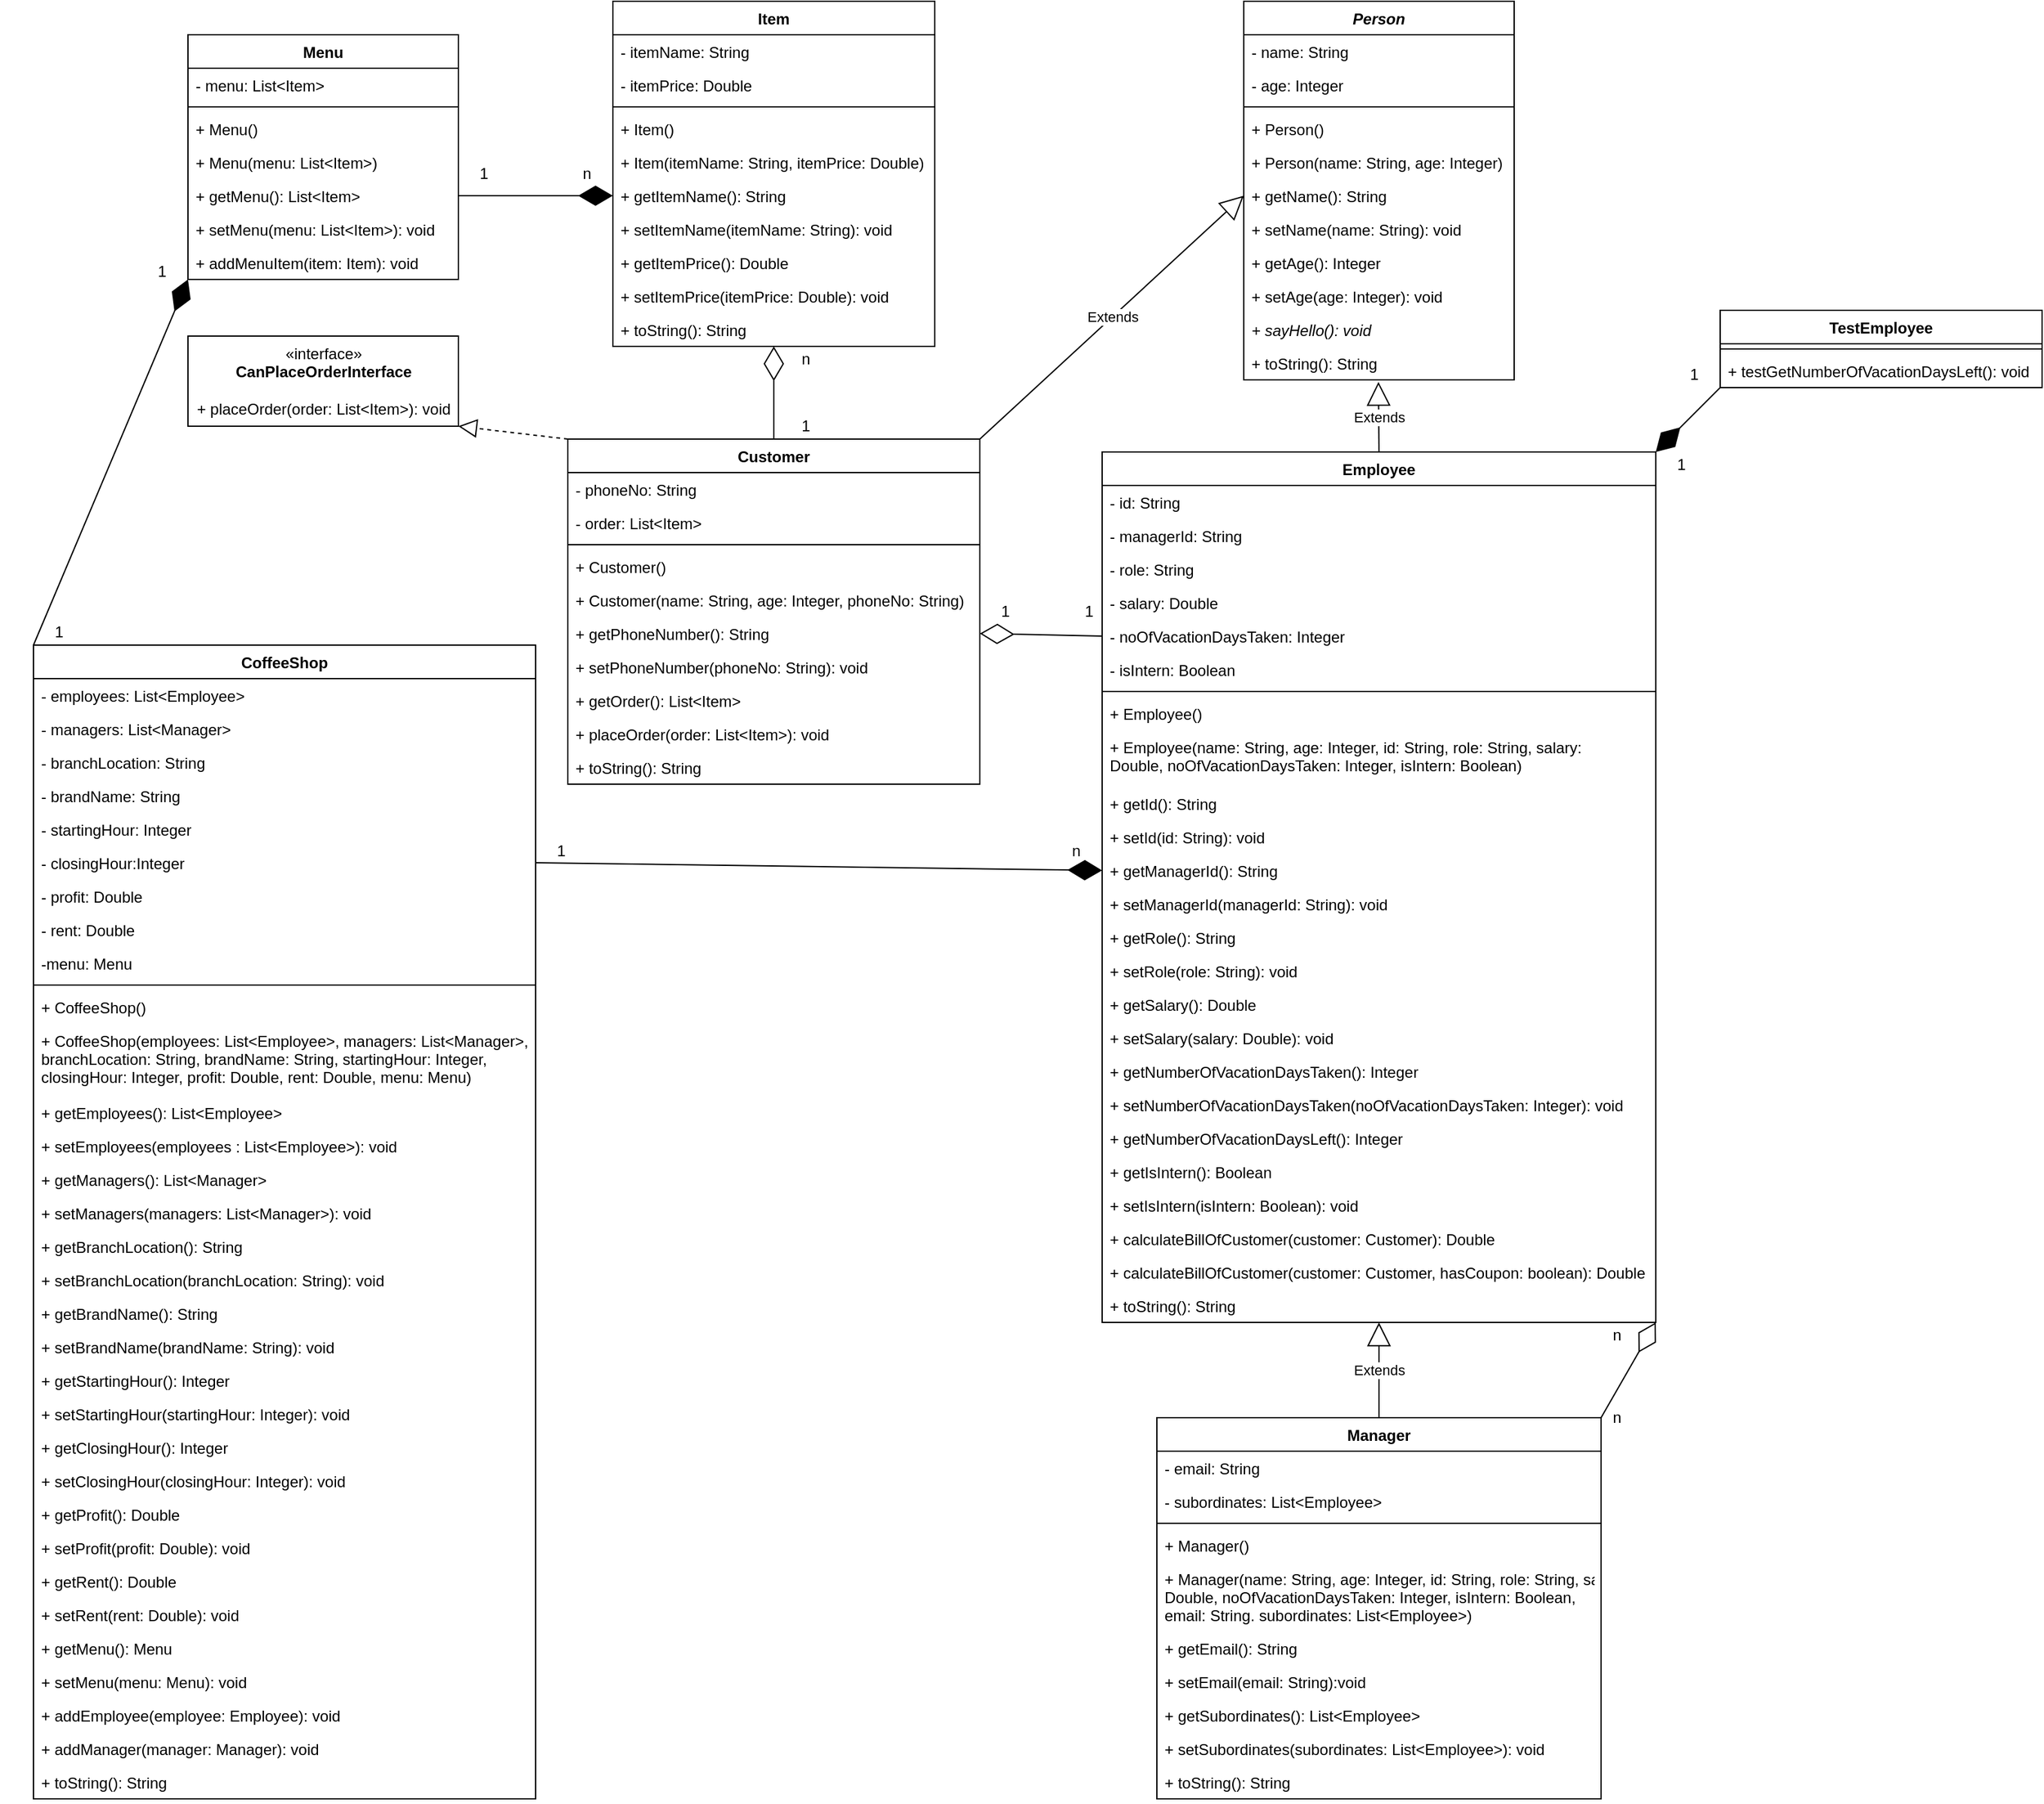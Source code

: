<mxfile version="14.5.10" type="device"><diagram id="UW_g1NIXpSmwAifks5tY" name="Page-1"><mxGraphModel dx="4656" dy="952" grid="1" gridSize="10" guides="1" tooltips="1" connect="1" arrows="1" fold="1" page="1" pageScale="1" pageWidth="3000" pageHeight="3000" math="0" shadow="0"><root><mxCell id="0"/><mxCell id="1" parent="0"/><mxCell id="CBeYr2120QaHNuHkA9LR-1" value="Employee" style="swimlane;fontStyle=1;align=center;verticalAlign=top;childLayout=stackLayout;horizontal=1;startSize=26;horizontalStack=0;resizeParent=1;resizeParentMax=0;resizeLast=0;collapsible=1;marginBottom=0;" parent="1" vertex="1"><mxGeometry x="800" y="430" width="430" height="676" as="geometry"/></mxCell><mxCell id="CBeYr2120QaHNuHkA9LR-2" value="- id: String" style="text;strokeColor=none;fillColor=none;align=left;verticalAlign=top;spacingLeft=4;spacingRight=4;overflow=hidden;rotatable=0;points=[[0,0.5],[1,0.5]];portConstraint=eastwest;" parent="CBeYr2120QaHNuHkA9LR-1" vertex="1"><mxGeometry y="26" width="430" height="26" as="geometry"/></mxCell><mxCell id="CBeYr2120QaHNuHkA9LR-8" value="- managerId: String" style="text;strokeColor=none;fillColor=none;align=left;verticalAlign=top;spacingLeft=4;spacingRight=4;overflow=hidden;rotatable=0;points=[[0,0.5],[1,0.5]];portConstraint=eastwest;" parent="CBeYr2120QaHNuHkA9LR-1" vertex="1"><mxGeometry y="52" width="430" height="26" as="geometry"/></mxCell><mxCell id="CBeYr2120QaHNuHkA9LR-12" value="- role: String" style="text;strokeColor=none;fillColor=none;align=left;verticalAlign=top;spacingLeft=4;spacingRight=4;overflow=hidden;rotatable=0;points=[[0,0.5],[1,0.5]];portConstraint=eastwest;" parent="CBeYr2120QaHNuHkA9LR-1" vertex="1"><mxGeometry y="78" width="430" height="26" as="geometry"/></mxCell><mxCell id="CBeYr2120QaHNuHkA9LR-13" value="- salary: Double" style="text;strokeColor=none;fillColor=none;align=left;verticalAlign=top;spacingLeft=4;spacingRight=4;overflow=hidden;rotatable=0;points=[[0,0.5],[1,0.5]];portConstraint=eastwest;" parent="CBeYr2120QaHNuHkA9LR-1" vertex="1"><mxGeometry y="104" width="430" height="26" as="geometry"/></mxCell><mxCell id="CBeYr2120QaHNuHkA9LR-15" value="- noOfVacationDaysTaken: Integer" style="text;strokeColor=none;fillColor=none;align=left;verticalAlign=top;spacingLeft=4;spacingRight=4;overflow=hidden;rotatable=0;points=[[0,0.5],[1,0.5]];portConstraint=eastwest;" parent="CBeYr2120QaHNuHkA9LR-1" vertex="1"><mxGeometry y="130" width="430" height="26" as="geometry"/></mxCell><mxCell id="CBeYr2120QaHNuHkA9LR-16" value="- isIntern: Boolean" style="text;strokeColor=none;fillColor=none;align=left;verticalAlign=top;spacingLeft=4;spacingRight=4;overflow=hidden;rotatable=0;points=[[0,0.5],[1,0.5]];portConstraint=eastwest;" parent="CBeYr2120QaHNuHkA9LR-1" vertex="1"><mxGeometry y="156" width="430" height="26" as="geometry"/></mxCell><mxCell id="CBeYr2120QaHNuHkA9LR-3" value="" style="line;strokeWidth=1;fillColor=none;align=left;verticalAlign=middle;spacingTop=-1;spacingLeft=3;spacingRight=3;rotatable=0;labelPosition=right;points=[];portConstraint=eastwest;" parent="CBeYr2120QaHNuHkA9LR-1" vertex="1"><mxGeometry y="182" width="430" height="8" as="geometry"/></mxCell><mxCell id="CBeYr2120QaHNuHkA9LR-42" value="+ Employee() " style="text;strokeColor=none;fillColor=none;align=left;verticalAlign=top;spacingLeft=4;spacingRight=4;overflow=hidden;rotatable=0;points=[[0,0.5],[1,0.5]];portConstraint=eastwest;" parent="CBeYr2120QaHNuHkA9LR-1" vertex="1"><mxGeometry y="190" width="430" height="26" as="geometry"/></mxCell><mxCell id="CBeYr2120QaHNuHkA9LR-43" value="+ Employee(name: String, age: Integer, id: String, role: String, salary: &#xA;Double, noOfVacationDaysTaken: Integer, isIntern: Boolean) " style="text;strokeColor=none;fillColor=none;align=left;verticalAlign=top;spacingLeft=4;spacingRight=4;overflow=hidden;rotatable=0;points=[[0,0.5],[1,0.5]];portConstraint=eastwest;" parent="CBeYr2120QaHNuHkA9LR-1" vertex="1"><mxGeometry y="216" width="430" height="44" as="geometry"/></mxCell><mxCell id="CBeYr2120QaHNuHkA9LR-17" value="+ getId(): String" style="text;strokeColor=none;fillColor=none;align=left;verticalAlign=top;spacingLeft=4;spacingRight=4;overflow=hidden;rotatable=0;points=[[0,0.5],[1,0.5]];portConstraint=eastwest;" parent="CBeYr2120QaHNuHkA9LR-1" vertex="1"><mxGeometry y="260" width="430" height="26" as="geometry"/></mxCell><mxCell id="CBeYr2120QaHNuHkA9LR-34" value="+ setId(id: String): void " style="text;strokeColor=none;fillColor=none;align=left;verticalAlign=top;spacingLeft=4;spacingRight=4;overflow=hidden;rotatable=0;points=[[0,0.5],[1,0.5]];portConstraint=eastwest;" parent="CBeYr2120QaHNuHkA9LR-1" vertex="1"><mxGeometry y="286" width="430" height="26" as="geometry"/></mxCell><mxCell id="CBeYr2120QaHNuHkA9LR-18" value="+ getManagerId(): String" style="text;strokeColor=none;fillColor=none;align=left;verticalAlign=top;spacingLeft=4;spacingRight=4;overflow=hidden;rotatable=0;points=[[0,0.5],[1,0.5]];portConstraint=eastwest;" parent="CBeYr2120QaHNuHkA9LR-1" vertex="1"><mxGeometry y="312" width="430" height="26" as="geometry"/></mxCell><mxCell id="CBeYr2120QaHNuHkA9LR-35" value="+ setManagerId(managerId: String): void" style="text;strokeColor=none;fillColor=none;align=left;verticalAlign=top;spacingLeft=4;spacingRight=4;overflow=hidden;rotatable=0;points=[[0,0.5],[1,0.5]];portConstraint=eastwest;" parent="CBeYr2120QaHNuHkA9LR-1" vertex="1"><mxGeometry y="338" width="430" height="26" as="geometry"/></mxCell><mxCell id="CBeYr2120QaHNuHkA9LR-20" value="+ getRole(): String" style="text;strokeColor=none;fillColor=none;align=left;verticalAlign=top;spacingLeft=4;spacingRight=4;overflow=hidden;rotatable=0;points=[[0,0.5],[1,0.5]];portConstraint=eastwest;" parent="CBeYr2120QaHNuHkA9LR-1" vertex="1"><mxGeometry y="364" width="430" height="26" as="geometry"/></mxCell><mxCell id="CBeYr2120QaHNuHkA9LR-37" value="+ setRole(role: String): void" style="text;strokeColor=none;fillColor=none;align=left;verticalAlign=top;spacingLeft=4;spacingRight=4;overflow=hidden;rotatable=0;points=[[0,0.5],[1,0.5]];portConstraint=eastwest;" parent="CBeYr2120QaHNuHkA9LR-1" vertex="1"><mxGeometry y="390" width="430" height="26" as="geometry"/></mxCell><mxCell id="CBeYr2120QaHNuHkA9LR-21" value="+ getSalary(): Double" style="text;strokeColor=none;fillColor=none;align=left;verticalAlign=top;spacingLeft=4;spacingRight=4;overflow=hidden;rotatable=0;points=[[0,0.5],[1,0.5]];portConstraint=eastwest;" parent="CBeYr2120QaHNuHkA9LR-1" vertex="1"><mxGeometry y="416" width="430" height="26" as="geometry"/></mxCell><mxCell id="CBeYr2120QaHNuHkA9LR-38" value="+ setSalary(salary: Double): void" style="text;strokeColor=none;fillColor=none;align=left;verticalAlign=top;spacingLeft=4;spacingRight=4;overflow=hidden;rotatable=0;points=[[0,0.5],[1,0.5]];portConstraint=eastwest;" parent="CBeYr2120QaHNuHkA9LR-1" vertex="1"><mxGeometry y="442" width="430" height="26" as="geometry"/></mxCell><mxCell id="CBeYr2120QaHNuHkA9LR-23" value="+ getNumberOfVacationDaysTaken(): Integer" style="text;strokeColor=none;fillColor=none;align=left;verticalAlign=top;spacingLeft=4;spacingRight=4;overflow=hidden;rotatable=0;points=[[0,0.5],[1,0.5]];portConstraint=eastwest;" parent="CBeYr2120QaHNuHkA9LR-1" vertex="1"><mxGeometry y="468" width="430" height="26" as="geometry"/></mxCell><mxCell id="CBeYr2120QaHNuHkA9LR-40" value="+ setNumberOfVacationDaysTaken(noOfVacationDaysTaken: Integer): void" style="text;strokeColor=none;fillColor=none;align=left;verticalAlign=top;spacingLeft=4;spacingRight=4;overflow=hidden;rotatable=0;points=[[0,0.5],[1,0.5]];portConstraint=eastwest;" parent="CBeYr2120QaHNuHkA9LR-1" vertex="1"><mxGeometry y="494" width="430" height="26" as="geometry"/></mxCell><mxCell id="CBeYr2120QaHNuHkA9LR-44" value="+ getNumberOfVacationDaysLeft(): Integer" style="text;strokeColor=none;fillColor=none;align=left;verticalAlign=top;spacingLeft=4;spacingRight=4;overflow=hidden;rotatable=0;points=[[0,0.5],[1,0.5]];portConstraint=eastwest;" parent="CBeYr2120QaHNuHkA9LR-1" vertex="1"><mxGeometry y="520" width="430" height="26" as="geometry"/></mxCell><mxCell id="CBeYr2120QaHNuHkA9LR-24" value="+ getIsIntern(): Boolean" style="text;strokeColor=none;fillColor=none;align=left;verticalAlign=top;spacingLeft=4;spacingRight=4;overflow=hidden;rotatable=0;points=[[0,0.5],[1,0.5]];portConstraint=eastwest;" parent="CBeYr2120QaHNuHkA9LR-1" vertex="1"><mxGeometry y="546" width="430" height="26" as="geometry"/></mxCell><mxCell id="CBeYr2120QaHNuHkA9LR-41" value="+ setIsIntern(isIntern: Boolean): void" style="text;strokeColor=none;fillColor=none;align=left;verticalAlign=top;spacingLeft=4;spacingRight=4;overflow=hidden;rotatable=0;points=[[0,0.5],[1,0.5]];portConstraint=eastwest;" parent="CBeYr2120QaHNuHkA9LR-1" vertex="1"><mxGeometry y="572" width="430" height="26" as="geometry"/></mxCell><mxCell id="hxJb5EuD5TT35Umy2x-0-92" value="+ calculateBillOfCustomer(customer: Customer): Double" style="text;strokeColor=none;fillColor=none;align=left;verticalAlign=top;spacingLeft=4;spacingRight=4;overflow=hidden;rotatable=0;points=[[0,0.5],[1,0.5]];portConstraint=eastwest;" vertex="1" parent="CBeYr2120QaHNuHkA9LR-1"><mxGeometry y="598" width="430" height="26" as="geometry"/></mxCell><mxCell id="hxJb5EuD5TT35Umy2x-0-102" value="+ calculateBillOfCustomer(customer: Customer, hasCoupon: boolean): Double" style="text;strokeColor=none;fillColor=none;align=left;verticalAlign=top;spacingLeft=4;spacingRight=4;overflow=hidden;rotatable=0;points=[[0,0.5],[1,0.5]];portConstraint=eastwest;" vertex="1" parent="CBeYr2120QaHNuHkA9LR-1"><mxGeometry y="624" width="430" height="26" as="geometry"/></mxCell><mxCell id="hxJb5EuD5TT35Umy2x-0-30" value="+ toString(): String" style="text;strokeColor=none;fillColor=none;align=left;verticalAlign=top;spacingLeft=4;spacingRight=4;overflow=hidden;rotatable=0;points=[[0,0.5],[1,0.5]];portConstraint=eastwest;" vertex="1" parent="CBeYr2120QaHNuHkA9LR-1"><mxGeometry y="650" width="430" height="26" as="geometry"/></mxCell><mxCell id="CBeYr2120QaHNuHkA9LR-45" value="Manager" style="swimlane;fontStyle=1;align=center;verticalAlign=top;childLayout=stackLayout;horizontal=1;startSize=26;horizontalStack=0;resizeParent=1;resizeParentMax=0;resizeLast=0;collapsible=1;marginBottom=0;" parent="1" vertex="1"><mxGeometry x="842.5" y="1180" width="345" height="296" as="geometry"/></mxCell><mxCell id="CBeYr2120QaHNuHkA9LR-46" value="- email: String" style="text;strokeColor=none;fillColor=none;align=left;verticalAlign=top;spacingLeft=4;spacingRight=4;overflow=hidden;rotatable=0;points=[[0,0.5],[1,0.5]];portConstraint=eastwest;" parent="CBeYr2120QaHNuHkA9LR-45" vertex="1"><mxGeometry y="26" width="345" height="26" as="geometry"/></mxCell><mxCell id="hxJb5EuD5TT35Umy2x-0-32" value="- subordinates: List&lt;Employee&gt;" style="text;strokeColor=none;fillColor=none;align=left;verticalAlign=top;spacingLeft=4;spacingRight=4;overflow=hidden;rotatable=0;points=[[0,0.5],[1,0.5]];portConstraint=eastwest;" vertex="1" parent="CBeYr2120QaHNuHkA9LR-45"><mxGeometry y="52" width="345" height="26" as="geometry"/></mxCell><mxCell id="CBeYr2120QaHNuHkA9LR-47" value="" style="line;strokeWidth=1;fillColor=none;align=left;verticalAlign=middle;spacingTop=-1;spacingLeft=3;spacingRight=3;rotatable=0;labelPosition=right;points=[];portConstraint=eastwest;" parent="CBeYr2120QaHNuHkA9LR-45" vertex="1"><mxGeometry y="78" width="345" height="8" as="geometry"/></mxCell><mxCell id="CBeYr2120QaHNuHkA9LR-48" value="+ Manager()" style="text;strokeColor=none;fillColor=none;align=left;verticalAlign=top;spacingLeft=4;spacingRight=4;overflow=hidden;rotatable=0;points=[[0,0.5],[1,0.5]];portConstraint=eastwest;" parent="CBeYr2120QaHNuHkA9LR-45" vertex="1"><mxGeometry y="86" width="345" height="26" as="geometry"/></mxCell><mxCell id="CBeYr2120QaHNuHkA9LR-49" value="+ Manager(name: String, age: Integer, id: String, role: String, salary: &#xA;Double, noOfVacationDaysTaken: Integer, isIntern: Boolean, &#xA;email: String. subordinates: List&lt;Employee&gt;) " style="text;strokeColor=none;fillColor=none;align=left;verticalAlign=top;spacingLeft=4;spacingRight=4;overflow=hidden;rotatable=0;points=[[0,0.5],[1,0.5]];portConstraint=eastwest;" parent="CBeYr2120QaHNuHkA9LR-45" vertex="1"><mxGeometry y="112" width="345" height="54" as="geometry"/></mxCell><mxCell id="hxJb5EuD5TT35Umy2x-0-33" value="+ getEmail(): String" style="text;strokeColor=none;fillColor=none;align=left;verticalAlign=top;spacingLeft=4;spacingRight=4;overflow=hidden;rotatable=0;points=[[0,0.5],[1,0.5]];portConstraint=eastwest;" vertex="1" parent="CBeYr2120QaHNuHkA9LR-45"><mxGeometry y="166" width="345" height="26" as="geometry"/></mxCell><mxCell id="hxJb5EuD5TT35Umy2x-0-34" value="+ setEmail(email: String):void" style="text;strokeColor=none;fillColor=none;align=left;verticalAlign=top;spacingLeft=4;spacingRight=4;overflow=hidden;rotatable=0;points=[[0,0.5],[1,0.5]];portConstraint=eastwest;" vertex="1" parent="CBeYr2120QaHNuHkA9LR-45"><mxGeometry y="192" width="345" height="26" as="geometry"/></mxCell><mxCell id="CBeYr2120QaHNuHkA9LR-50" value="+ getSubordinates(): List&lt;Employee&gt;" style="text;strokeColor=none;fillColor=none;align=left;verticalAlign=top;spacingLeft=4;spacingRight=4;overflow=hidden;rotatable=0;points=[[0,0.5],[1,0.5]];portConstraint=eastwest;" parent="CBeYr2120QaHNuHkA9LR-45" vertex="1"><mxGeometry y="218" width="345" height="26" as="geometry"/></mxCell><mxCell id="CBeYr2120QaHNuHkA9LR-51" value="+ setSubordinates(subordinates: List&lt;Employee&gt;): void " style="text;strokeColor=none;fillColor=none;align=left;verticalAlign=top;spacingLeft=4;spacingRight=4;overflow=hidden;rotatable=0;points=[[0,0.5],[1,0.5]];portConstraint=eastwest;" parent="CBeYr2120QaHNuHkA9LR-45" vertex="1"><mxGeometry y="244" width="345" height="26" as="geometry"/></mxCell><mxCell id="hxJb5EuD5TT35Umy2x-0-31" value="+ toString(): String" style="text;strokeColor=none;fillColor=none;align=left;verticalAlign=top;spacingLeft=4;spacingRight=4;overflow=hidden;rotatable=0;points=[[0,0.5],[1,0.5]];portConstraint=eastwest;" vertex="1" parent="CBeYr2120QaHNuHkA9LR-45"><mxGeometry y="270" width="345" height="26" as="geometry"/></mxCell><mxCell id="r6afuLu468ZlYvKB-bOo-1" value="Extends" style="endArrow=block;endSize=16;endFill=0;html=1;exitX=0.5;exitY=0;exitDx=0;exitDy=0;entryX=0.5;entryY=1;entryDx=0;entryDy=0;" parent="1" source="CBeYr2120QaHNuHkA9LR-45" target="CBeYr2120QaHNuHkA9LR-1" edge="1"><mxGeometry width="160" relative="1" as="geometry"><mxPoint x="1370" y="537" as="sourcePoint"/><mxPoint x="1050" y="1240" as="targetPoint"/></mxGeometry></mxCell><mxCell id="r6afuLu468ZlYvKB-bOo-2" value="Menu" style="swimlane;fontStyle=1;align=center;verticalAlign=top;childLayout=stackLayout;horizontal=1;startSize=26;horizontalStack=0;resizeParent=1;resizeParentMax=0;resizeLast=0;collapsible=1;marginBottom=0;" parent="1" vertex="1"><mxGeometry x="90" y="106" width="210" height="190" as="geometry"/></mxCell><mxCell id="r6afuLu468ZlYvKB-bOo-3" value="- menu: List&lt;Item&gt;" style="text;strokeColor=none;fillColor=none;align=left;verticalAlign=top;spacingLeft=4;spacingRight=4;overflow=hidden;rotatable=0;points=[[0,0.5],[1,0.5]];portConstraint=eastwest;" parent="r6afuLu468ZlYvKB-bOo-2" vertex="1"><mxGeometry y="26" width="210" height="26" as="geometry"/></mxCell><mxCell id="r6afuLu468ZlYvKB-bOo-4" value="" style="line;strokeWidth=1;fillColor=none;align=left;verticalAlign=middle;spacingTop=-1;spacingLeft=3;spacingRight=3;rotatable=0;labelPosition=right;points=[];portConstraint=eastwest;" parent="r6afuLu468ZlYvKB-bOo-2" vertex="1"><mxGeometry y="52" width="210" height="8" as="geometry"/></mxCell><mxCell id="r6afuLu468ZlYvKB-bOo-5" value="+ Menu()" style="text;strokeColor=none;fillColor=none;align=left;verticalAlign=top;spacingLeft=4;spacingRight=4;overflow=hidden;rotatable=0;points=[[0,0.5],[1,0.5]];portConstraint=eastwest;" parent="r6afuLu468ZlYvKB-bOo-2" vertex="1"><mxGeometry y="60" width="210" height="26" as="geometry"/></mxCell><mxCell id="r6afuLu468ZlYvKB-bOo-6" value="+ Menu(menu: List&lt;Item&gt;)" style="text;strokeColor=none;fillColor=none;align=left;verticalAlign=top;spacingLeft=4;spacingRight=4;overflow=hidden;rotatable=0;points=[[0,0.5],[1,0.5]];portConstraint=eastwest;" parent="r6afuLu468ZlYvKB-bOo-2" vertex="1"><mxGeometry y="86" width="210" height="26" as="geometry"/></mxCell><mxCell id="r6afuLu468ZlYvKB-bOo-7" value="+ getMenu(): List&lt;Item&gt;" style="text;strokeColor=none;fillColor=none;align=left;verticalAlign=top;spacingLeft=4;spacingRight=4;overflow=hidden;rotatable=0;points=[[0,0.5],[1,0.5]];portConstraint=eastwest;" parent="r6afuLu468ZlYvKB-bOo-2" vertex="1"><mxGeometry y="112" width="210" height="26" as="geometry"/></mxCell><mxCell id="r6afuLu468ZlYvKB-bOo-8" value="+ setMenu(menu: List&lt;Item&gt;): void" style="text;strokeColor=none;fillColor=none;align=left;verticalAlign=top;spacingLeft=4;spacingRight=4;overflow=hidden;rotatable=0;points=[[0,0.5],[1,0.5]];portConstraint=eastwest;" parent="r6afuLu468ZlYvKB-bOo-2" vertex="1"><mxGeometry y="138" width="210" height="26" as="geometry"/></mxCell><mxCell id="r6afuLu468ZlYvKB-bOo-9" value="+ addMenuItem(item: Item): void" style="text;strokeColor=none;fillColor=none;align=left;verticalAlign=top;spacingLeft=4;spacingRight=4;overflow=hidden;rotatable=0;points=[[0,0.5],[1,0.5]];portConstraint=eastwest;" parent="r6afuLu468ZlYvKB-bOo-2" vertex="1"><mxGeometry y="164" width="210" height="26" as="geometry"/></mxCell><mxCell id="r6afuLu468ZlYvKB-bOo-11" value="Person" style="swimlane;fontStyle=3;align=center;verticalAlign=top;childLayout=stackLayout;horizontal=1;startSize=26;horizontalStack=0;resizeParent=1;resizeParentMax=0;resizeLast=0;collapsible=1;marginBottom=0;" parent="1" vertex="1"><mxGeometry x="910" y="80" width="210" height="294" as="geometry"/></mxCell><mxCell id="r6afuLu468ZlYvKB-bOo-12" value="- name: String" style="text;strokeColor=none;fillColor=none;align=left;verticalAlign=top;spacingLeft=4;spacingRight=4;overflow=hidden;rotatable=0;points=[[0,0.5],[1,0.5]];portConstraint=eastwest;" parent="r6afuLu468ZlYvKB-bOo-11" vertex="1"><mxGeometry y="26" width="210" height="26" as="geometry"/></mxCell><mxCell id="hxJb5EuD5TT35Umy2x-0-11" value="- age: Integer" style="text;strokeColor=none;fillColor=none;align=left;verticalAlign=top;spacingLeft=4;spacingRight=4;overflow=hidden;rotatable=0;points=[[0,0.5],[1,0.5]];portConstraint=eastwest;" vertex="1" parent="r6afuLu468ZlYvKB-bOo-11"><mxGeometry y="52" width="210" height="26" as="geometry"/></mxCell><mxCell id="r6afuLu468ZlYvKB-bOo-13" value="" style="line;strokeWidth=1;fillColor=none;align=left;verticalAlign=middle;spacingTop=-1;spacingLeft=3;spacingRight=3;rotatable=0;labelPosition=right;points=[];portConstraint=eastwest;" parent="r6afuLu468ZlYvKB-bOo-11" vertex="1"><mxGeometry y="78" width="210" height="8" as="geometry"/></mxCell><mxCell id="r6afuLu468ZlYvKB-bOo-14" value="+ Person()" style="text;strokeColor=none;fillColor=none;align=left;verticalAlign=top;spacingLeft=4;spacingRight=4;overflow=hidden;rotatable=0;points=[[0,0.5],[1,0.5]];portConstraint=eastwest;" parent="r6afuLu468ZlYvKB-bOo-11" vertex="1"><mxGeometry y="86" width="210" height="26" as="geometry"/></mxCell><mxCell id="hxJb5EuD5TT35Umy2x-0-12" value="+ Person(name: String, age: Integer)" style="text;strokeColor=none;fillColor=none;align=left;verticalAlign=top;spacingLeft=4;spacingRight=4;overflow=hidden;rotatable=0;points=[[0,0.5],[1,0.5]];portConstraint=eastwest;" vertex="1" parent="r6afuLu468ZlYvKB-bOo-11"><mxGeometry y="112" width="210" height="26" as="geometry"/></mxCell><mxCell id="hxJb5EuD5TT35Umy2x-0-13" value="+ getName(): String" style="text;strokeColor=none;fillColor=none;align=left;verticalAlign=top;spacingLeft=4;spacingRight=4;overflow=hidden;rotatable=0;points=[[0,0.5],[1,0.5]];portConstraint=eastwest;" vertex="1" parent="r6afuLu468ZlYvKB-bOo-11"><mxGeometry y="138" width="210" height="26" as="geometry"/></mxCell><mxCell id="hxJb5EuD5TT35Umy2x-0-14" value="+ setName(name: String): void" style="text;strokeColor=none;fillColor=none;align=left;verticalAlign=top;spacingLeft=4;spacingRight=4;overflow=hidden;rotatable=0;points=[[0,0.5],[1,0.5]];portConstraint=eastwest;" vertex="1" parent="r6afuLu468ZlYvKB-bOo-11"><mxGeometry y="164" width="210" height="26" as="geometry"/></mxCell><mxCell id="hxJb5EuD5TT35Umy2x-0-15" value="+ getAge(): Integer" style="text;strokeColor=none;fillColor=none;align=left;verticalAlign=top;spacingLeft=4;spacingRight=4;overflow=hidden;rotatable=0;points=[[0,0.5],[1,0.5]];portConstraint=eastwest;" vertex="1" parent="r6afuLu468ZlYvKB-bOo-11"><mxGeometry y="190" width="210" height="26" as="geometry"/></mxCell><mxCell id="hxJb5EuD5TT35Umy2x-0-16" value="+ setAge(age: Integer): void" style="text;strokeColor=none;fillColor=none;align=left;verticalAlign=top;spacingLeft=4;spacingRight=4;overflow=hidden;rotatable=0;points=[[0,0.5],[1,0.5]];portConstraint=eastwest;" vertex="1" parent="r6afuLu468ZlYvKB-bOo-11"><mxGeometry y="216" width="210" height="26" as="geometry"/></mxCell><mxCell id="hxJb5EuD5TT35Umy2x-0-132" value="+ sayHello(): void" style="text;strokeColor=none;fillColor=none;align=left;verticalAlign=top;spacingLeft=4;spacingRight=4;overflow=hidden;rotatable=0;points=[[0,0.5],[1,0.5]];portConstraint=eastwest;fontStyle=2" vertex="1" parent="r6afuLu468ZlYvKB-bOo-11"><mxGeometry y="242" width="210" height="26" as="geometry"/></mxCell><mxCell id="hxJb5EuD5TT35Umy2x-0-27" value="+ toString(): String" style="text;strokeColor=none;fillColor=none;align=left;verticalAlign=top;spacingLeft=4;spacingRight=4;overflow=hidden;rotatable=0;points=[[0,0.5],[1,0.5]];portConstraint=eastwest;" vertex="1" parent="r6afuLu468ZlYvKB-bOo-11"><mxGeometry y="268" width="210" height="26" as="geometry"/></mxCell><mxCell id="hxJb5EuD5TT35Umy2x-0-1" value="Item" style="swimlane;fontStyle=1;align=center;verticalAlign=top;childLayout=stackLayout;horizontal=1;startSize=26;horizontalStack=0;resizeParent=1;resizeParentMax=0;resizeLast=0;collapsible=1;marginBottom=0;" vertex="1" parent="1"><mxGeometry x="420" y="80" width="250" height="268" as="geometry"/></mxCell><mxCell id="hxJb5EuD5TT35Umy2x-0-2" value="- itemName: String" style="text;strokeColor=none;fillColor=none;align=left;verticalAlign=top;spacingLeft=4;spacingRight=4;overflow=hidden;rotatable=0;points=[[0,0.5],[1,0.5]];portConstraint=eastwest;" vertex="1" parent="hxJb5EuD5TT35Umy2x-0-1"><mxGeometry y="26" width="250" height="26" as="geometry"/></mxCell><mxCell id="hxJb5EuD5TT35Umy2x-0-10" value="- itemPrice: Double" style="text;strokeColor=none;fillColor=none;align=left;verticalAlign=top;spacingLeft=4;spacingRight=4;overflow=hidden;rotatable=0;points=[[0,0.5],[1,0.5]];portConstraint=eastwest;" vertex="1" parent="hxJb5EuD5TT35Umy2x-0-1"><mxGeometry y="52" width="250" height="26" as="geometry"/></mxCell><mxCell id="hxJb5EuD5TT35Umy2x-0-3" value="" style="line;strokeWidth=1;fillColor=none;align=left;verticalAlign=middle;spacingTop=-1;spacingLeft=3;spacingRight=3;rotatable=0;labelPosition=right;points=[];portConstraint=eastwest;" vertex="1" parent="hxJb5EuD5TT35Umy2x-0-1"><mxGeometry y="78" width="250" height="8" as="geometry"/></mxCell><mxCell id="hxJb5EuD5TT35Umy2x-0-4" value="+ Item()" style="text;strokeColor=none;fillColor=none;align=left;verticalAlign=top;spacingLeft=4;spacingRight=4;overflow=hidden;rotatable=0;points=[[0,0.5],[1,0.5]];portConstraint=eastwest;" vertex="1" parent="hxJb5EuD5TT35Umy2x-0-1"><mxGeometry y="86" width="250" height="26" as="geometry"/></mxCell><mxCell id="hxJb5EuD5TT35Umy2x-0-5" value="+ Item(itemName: String, itemPrice: Double)" style="text;strokeColor=none;fillColor=none;align=left;verticalAlign=top;spacingLeft=4;spacingRight=4;overflow=hidden;rotatable=0;points=[[0,0.5],[1,0.5]];portConstraint=eastwest;" vertex="1" parent="hxJb5EuD5TT35Umy2x-0-1"><mxGeometry y="112" width="250" height="26" as="geometry"/></mxCell><mxCell id="hxJb5EuD5TT35Umy2x-0-6" value="+ getItemName(): String" style="text;strokeColor=none;fillColor=none;align=left;verticalAlign=top;spacingLeft=4;spacingRight=4;overflow=hidden;rotatable=0;points=[[0,0.5],[1,0.5]];portConstraint=eastwest;" vertex="1" parent="hxJb5EuD5TT35Umy2x-0-1"><mxGeometry y="138" width="250" height="26" as="geometry"/></mxCell><mxCell id="hxJb5EuD5TT35Umy2x-0-7" value="+ setItemName(itemName: String): void" style="text;strokeColor=none;fillColor=none;align=left;verticalAlign=top;spacingLeft=4;spacingRight=4;overflow=hidden;rotatable=0;points=[[0,0.5],[1,0.5]];portConstraint=eastwest;" vertex="1" parent="hxJb5EuD5TT35Umy2x-0-1"><mxGeometry y="164" width="250" height="26" as="geometry"/></mxCell><mxCell id="hxJb5EuD5TT35Umy2x-0-8" value="+ getItemPrice(): Double" style="text;strokeColor=none;fillColor=none;align=left;verticalAlign=top;spacingLeft=4;spacingRight=4;overflow=hidden;rotatable=0;points=[[0,0.5],[1,0.5]];portConstraint=eastwest;" vertex="1" parent="hxJb5EuD5TT35Umy2x-0-1"><mxGeometry y="190" width="250" height="26" as="geometry"/></mxCell><mxCell id="hxJb5EuD5TT35Umy2x-0-9" value="+ setItemPrice(itemPrice: Double): void" style="text;strokeColor=none;fillColor=none;align=left;verticalAlign=top;spacingLeft=4;spacingRight=4;overflow=hidden;rotatable=0;points=[[0,0.5],[1,0.5]];portConstraint=eastwest;" vertex="1" parent="hxJb5EuD5TT35Umy2x-0-1"><mxGeometry y="216" width="250" height="26" as="geometry"/></mxCell><mxCell id="hxJb5EuD5TT35Umy2x-0-29" value="+ toString(): String" style="text;strokeColor=none;fillColor=none;align=left;verticalAlign=top;spacingLeft=4;spacingRight=4;overflow=hidden;rotatable=0;points=[[0,0.5],[1,0.5]];portConstraint=eastwest;" vertex="1" parent="hxJb5EuD5TT35Umy2x-0-1"><mxGeometry y="242" width="250" height="26" as="geometry"/></mxCell><mxCell id="hxJb5EuD5TT35Umy2x-0-17" value="Customer" style="swimlane;fontStyle=1;align=center;verticalAlign=top;childLayout=stackLayout;horizontal=1;startSize=26;horizontalStack=0;resizeParent=1;resizeParentMax=0;resizeLast=0;collapsible=1;marginBottom=0;" vertex="1" parent="1"><mxGeometry x="385" y="420" width="320" height="268" as="geometry"/></mxCell><mxCell id="hxJb5EuD5TT35Umy2x-0-18" value="- phoneNo: String" style="text;strokeColor=none;fillColor=none;align=left;verticalAlign=top;spacingLeft=4;spacingRight=4;overflow=hidden;rotatable=0;points=[[0,0.5],[1,0.5]];portConstraint=eastwest;" vertex="1" parent="hxJb5EuD5TT35Umy2x-0-17"><mxGeometry y="26" width="320" height="26" as="geometry"/></mxCell><mxCell id="hxJb5EuD5TT35Umy2x-0-84" value="- order: List&lt;Item&gt;" style="text;strokeColor=none;fillColor=none;align=left;verticalAlign=top;spacingLeft=4;spacingRight=4;overflow=hidden;rotatable=0;points=[[0,0.5],[1,0.5]];portConstraint=eastwest;" vertex="1" parent="hxJb5EuD5TT35Umy2x-0-17"><mxGeometry y="52" width="320" height="26" as="geometry"/></mxCell><mxCell id="hxJb5EuD5TT35Umy2x-0-20" value="" style="line;strokeWidth=1;fillColor=none;align=left;verticalAlign=middle;spacingTop=-1;spacingLeft=3;spacingRight=3;rotatable=0;labelPosition=right;points=[];portConstraint=eastwest;" vertex="1" parent="hxJb5EuD5TT35Umy2x-0-17"><mxGeometry y="78" width="320" height="8" as="geometry"/></mxCell><mxCell id="hxJb5EuD5TT35Umy2x-0-21" value="+ Customer()" style="text;strokeColor=none;fillColor=none;align=left;verticalAlign=top;spacingLeft=4;spacingRight=4;overflow=hidden;rotatable=0;points=[[0,0.5],[1,0.5]];portConstraint=eastwest;" vertex="1" parent="hxJb5EuD5TT35Umy2x-0-17"><mxGeometry y="86" width="320" height="26" as="geometry"/></mxCell><mxCell id="hxJb5EuD5TT35Umy2x-0-22" value="+ Customer(name: String, age: Integer, phoneNo: String)" style="text;strokeColor=none;fillColor=none;align=left;verticalAlign=top;spacingLeft=4;spacingRight=4;overflow=hidden;rotatable=0;points=[[0,0.5],[1,0.5]];portConstraint=eastwest;" vertex="1" parent="hxJb5EuD5TT35Umy2x-0-17"><mxGeometry y="112" width="320" height="26" as="geometry"/></mxCell><mxCell id="hxJb5EuD5TT35Umy2x-0-23" value="+ getPhoneNumber(): String" style="text;strokeColor=none;fillColor=none;align=left;verticalAlign=top;spacingLeft=4;spacingRight=4;overflow=hidden;rotatable=0;points=[[0,0.5],[1,0.5]];portConstraint=eastwest;" vertex="1" parent="hxJb5EuD5TT35Umy2x-0-17"><mxGeometry y="138" width="320" height="26" as="geometry"/></mxCell><mxCell id="hxJb5EuD5TT35Umy2x-0-24" value="+ setPhoneNumber(phoneNo: String): void" style="text;strokeColor=none;fillColor=none;align=left;verticalAlign=top;spacingLeft=4;spacingRight=4;overflow=hidden;rotatable=0;points=[[0,0.5],[1,0.5]];portConstraint=eastwest;" vertex="1" parent="hxJb5EuD5TT35Umy2x-0-17"><mxGeometry y="164" width="320" height="26" as="geometry"/></mxCell><mxCell id="hxJb5EuD5TT35Umy2x-0-88" value="+ getOrder(): List&lt;Item&gt;" style="text;strokeColor=none;fillColor=none;align=left;verticalAlign=top;spacingLeft=4;spacingRight=4;overflow=hidden;rotatable=0;points=[[0,0.5],[1,0.5]];portConstraint=eastwest;" vertex="1" parent="hxJb5EuD5TT35Umy2x-0-17"><mxGeometry y="190" width="320" height="26" as="geometry"/></mxCell><mxCell id="hxJb5EuD5TT35Umy2x-0-89" value="+ placeOrder(order: List&lt;Item&gt;): void" style="text;strokeColor=none;fillColor=none;align=left;verticalAlign=top;spacingLeft=4;spacingRight=4;overflow=hidden;rotatable=0;points=[[0,0.5],[1,0.5]];portConstraint=eastwest;" vertex="1" parent="hxJb5EuD5TT35Umy2x-0-17"><mxGeometry y="216" width="320" height="26" as="geometry"/></mxCell><mxCell id="hxJb5EuD5TT35Umy2x-0-28" value="+ toString(): String" style="text;strokeColor=none;fillColor=none;align=left;verticalAlign=top;spacingLeft=4;spacingRight=4;overflow=hidden;rotatable=0;points=[[0,0.5],[1,0.5]];portConstraint=eastwest;" vertex="1" parent="hxJb5EuD5TT35Umy2x-0-17"><mxGeometry y="242" width="320" height="26" as="geometry"/></mxCell><mxCell id="hxJb5EuD5TT35Umy2x-0-35" value="Extends" style="endArrow=block;endSize=16;endFill=0;html=1;exitX=0.5;exitY=0;exitDx=0;exitDy=0;entryX=0.498;entryY=1.061;entryDx=0;entryDy=0;entryPerimeter=0;" edge="1" parent="1" source="CBeYr2120QaHNuHkA9LR-1" target="hxJb5EuD5TT35Umy2x-0-27"><mxGeometry width="160" relative="1" as="geometry"><mxPoint x="1180" y="396" as="sourcePoint"/><mxPoint x="1180" y="310" as="targetPoint"/></mxGeometry></mxCell><mxCell id="hxJb5EuD5TT35Umy2x-0-36" value="" style="endArrow=diamondThin;endFill=1;endSize=24;html=1;exitX=1;exitY=0.5;exitDx=0;exitDy=0;entryX=0;entryY=0.5;entryDx=0;entryDy=0;" edge="1" parent="1" source="r6afuLu468ZlYvKB-bOo-7" target="hxJb5EuD5TT35Umy2x-0-6"><mxGeometry width="160" relative="1" as="geometry"><mxPoint x="280" y="316" as="sourcePoint"/><mxPoint x="440" y="316" as="targetPoint"/></mxGeometry></mxCell><mxCell id="hxJb5EuD5TT35Umy2x-0-37" value="1" style="text;html=1;strokeColor=none;fillColor=none;align=center;verticalAlign=middle;whiteSpace=wrap;rounded=0;" vertex="1" parent="1"><mxGeometry x="300" y="204" width="40" height="20" as="geometry"/></mxCell><mxCell id="hxJb5EuD5TT35Umy2x-0-38" value="n" style="text;html=1;strokeColor=none;fillColor=none;align=center;verticalAlign=middle;whiteSpace=wrap;rounded=0;" vertex="1" parent="1"><mxGeometry x="380" y="204" width="40" height="20" as="geometry"/></mxCell><mxCell id="hxJb5EuD5TT35Umy2x-0-39" value="CoffeeShop" style="swimlane;fontStyle=1;align=center;verticalAlign=top;childLayout=stackLayout;horizontal=1;startSize=26;horizontalStack=0;resizeParent=1;resizeParentMax=0;resizeLast=0;collapsible=1;marginBottom=0;" vertex="1" parent="1"><mxGeometry x="-30" y="580" width="390" height="896" as="geometry"/></mxCell><mxCell id="hxJb5EuD5TT35Umy2x-0-40" value="- employees: List&lt;Employee&gt;" style="text;strokeColor=none;fillColor=none;align=left;verticalAlign=top;spacingLeft=4;spacingRight=4;overflow=hidden;rotatable=0;points=[[0,0.5],[1,0.5]];portConstraint=eastwest;" vertex="1" parent="hxJb5EuD5TT35Umy2x-0-39"><mxGeometry y="26" width="390" height="26" as="geometry"/></mxCell><mxCell id="hxJb5EuD5TT35Umy2x-0-47" value="- managers: List&lt;Manager&gt;" style="text;strokeColor=none;fillColor=none;align=left;verticalAlign=top;spacingLeft=4;spacingRight=4;overflow=hidden;rotatable=0;points=[[0,0.5],[1,0.5]];portConstraint=eastwest;" vertex="1" parent="hxJb5EuD5TT35Umy2x-0-39"><mxGeometry y="52" width="390" height="26" as="geometry"/></mxCell><mxCell id="hxJb5EuD5TT35Umy2x-0-48" value="- branchLocation: String" style="text;strokeColor=none;fillColor=none;align=left;verticalAlign=top;spacingLeft=4;spacingRight=4;overflow=hidden;rotatable=0;points=[[0,0.5],[1,0.5]];portConstraint=eastwest;" vertex="1" parent="hxJb5EuD5TT35Umy2x-0-39"><mxGeometry y="78" width="390" height="26" as="geometry"/></mxCell><mxCell id="hxJb5EuD5TT35Umy2x-0-49" value="- brandName: String" style="text;strokeColor=none;fillColor=none;align=left;verticalAlign=top;spacingLeft=4;spacingRight=4;overflow=hidden;rotatable=0;points=[[0,0.5],[1,0.5]];portConstraint=eastwest;" vertex="1" parent="hxJb5EuD5TT35Umy2x-0-39"><mxGeometry y="104" width="390" height="26" as="geometry"/></mxCell><mxCell id="hxJb5EuD5TT35Umy2x-0-50" value="- startingHour: Integer" style="text;strokeColor=none;fillColor=none;align=left;verticalAlign=top;spacingLeft=4;spacingRight=4;overflow=hidden;rotatable=0;points=[[0,0.5],[1,0.5]];portConstraint=eastwest;" vertex="1" parent="hxJb5EuD5TT35Umy2x-0-39"><mxGeometry y="130" width="390" height="26" as="geometry"/></mxCell><mxCell id="hxJb5EuD5TT35Umy2x-0-51" value="- closingHour:Integer" style="text;strokeColor=none;fillColor=none;align=left;verticalAlign=top;spacingLeft=4;spacingRight=4;overflow=hidden;rotatable=0;points=[[0,0.5],[1,0.5]];portConstraint=eastwest;" vertex="1" parent="hxJb5EuD5TT35Umy2x-0-39"><mxGeometry y="156" width="390" height="26" as="geometry"/></mxCell><mxCell id="hxJb5EuD5TT35Umy2x-0-52" value="- profit: Double" style="text;strokeColor=none;fillColor=none;align=left;verticalAlign=top;spacingLeft=4;spacingRight=4;overflow=hidden;rotatable=0;points=[[0,0.5],[1,0.5]];portConstraint=eastwest;" vertex="1" parent="hxJb5EuD5TT35Umy2x-0-39"><mxGeometry y="182" width="390" height="26" as="geometry"/></mxCell><mxCell id="hxJb5EuD5TT35Umy2x-0-53" value="- rent: Double" style="text;strokeColor=none;fillColor=none;align=left;verticalAlign=top;spacingLeft=4;spacingRight=4;overflow=hidden;rotatable=0;points=[[0,0.5],[1,0.5]];portConstraint=eastwest;" vertex="1" parent="hxJb5EuD5TT35Umy2x-0-39"><mxGeometry y="208" width="390" height="26" as="geometry"/></mxCell><mxCell id="hxJb5EuD5TT35Umy2x-0-54" value="-menu: Menu" style="text;strokeColor=none;fillColor=none;align=left;verticalAlign=top;spacingLeft=4;spacingRight=4;overflow=hidden;rotatable=0;points=[[0,0.5],[1,0.5]];portConstraint=eastwest;" vertex="1" parent="hxJb5EuD5TT35Umy2x-0-39"><mxGeometry y="234" width="390" height="26" as="geometry"/></mxCell><mxCell id="hxJb5EuD5TT35Umy2x-0-41" value="" style="line;strokeWidth=1;fillColor=none;align=left;verticalAlign=middle;spacingTop=-1;spacingLeft=3;spacingRight=3;rotatable=0;labelPosition=right;points=[];portConstraint=eastwest;" vertex="1" parent="hxJb5EuD5TT35Umy2x-0-39"><mxGeometry y="260" width="390" height="8" as="geometry"/></mxCell><mxCell id="hxJb5EuD5TT35Umy2x-0-42" value="+ CoffeeShop()" style="text;strokeColor=none;fillColor=none;align=left;verticalAlign=top;spacingLeft=4;spacingRight=4;overflow=hidden;rotatable=0;points=[[0,0.5],[1,0.5]];portConstraint=eastwest;" vertex="1" parent="hxJb5EuD5TT35Umy2x-0-39"><mxGeometry y="268" width="390" height="26" as="geometry"/></mxCell><mxCell id="hxJb5EuD5TT35Umy2x-0-43" value="+ CoffeeShop(employees: List&lt;Employee&gt;, managers: List&lt;Manager&gt;, &#xA;branchLocation: String, brandName: String, startingHour: Integer, &#xA;closingHour: Integer, profit: Double, rent: Double, menu: Menu)" style="text;strokeColor=none;fillColor=none;align=left;verticalAlign=top;spacingLeft=4;spacingRight=4;overflow=hidden;rotatable=0;points=[[0,0.5],[1,0.5]];portConstraint=eastwest;" vertex="1" parent="hxJb5EuD5TT35Umy2x-0-39"><mxGeometry y="294" width="390" height="56" as="geometry"/></mxCell><mxCell id="hxJb5EuD5TT35Umy2x-0-57" value="+ getEmployees(): List&lt;Employee&gt;" style="text;strokeColor=none;fillColor=none;align=left;verticalAlign=top;spacingLeft=4;spacingRight=4;overflow=hidden;rotatable=0;points=[[0,0.5],[1,0.5]];portConstraint=eastwest;" vertex="1" parent="hxJb5EuD5TT35Umy2x-0-39"><mxGeometry y="350" width="390" height="26" as="geometry"/></mxCell><mxCell id="hxJb5EuD5TT35Umy2x-0-58" value="+ setEmployees(employees : List&lt;Employee&gt;): void" style="text;strokeColor=none;fillColor=none;align=left;verticalAlign=top;spacingLeft=4;spacingRight=4;overflow=hidden;rotatable=0;points=[[0,0.5],[1,0.5]];portConstraint=eastwest;" vertex="1" parent="hxJb5EuD5TT35Umy2x-0-39"><mxGeometry y="376" width="390" height="26" as="geometry"/></mxCell><mxCell id="hxJb5EuD5TT35Umy2x-0-59" value="+ getManagers(): List&lt;Manager&gt;" style="text;strokeColor=none;fillColor=none;align=left;verticalAlign=top;spacingLeft=4;spacingRight=4;overflow=hidden;rotatable=0;points=[[0,0.5],[1,0.5]];portConstraint=eastwest;" vertex="1" parent="hxJb5EuD5TT35Umy2x-0-39"><mxGeometry y="402" width="390" height="26" as="geometry"/></mxCell><mxCell id="hxJb5EuD5TT35Umy2x-0-60" value="+ setManagers(managers: List&lt;Manager&gt;): void" style="text;strokeColor=none;fillColor=none;align=left;verticalAlign=top;spacingLeft=4;spacingRight=4;overflow=hidden;rotatable=0;points=[[0,0.5],[1,0.5]];portConstraint=eastwest;" vertex="1" parent="hxJb5EuD5TT35Umy2x-0-39"><mxGeometry y="428" width="390" height="26" as="geometry"/></mxCell><mxCell id="hxJb5EuD5TT35Umy2x-0-44" value="+ getBranchLocation(): String" style="text;strokeColor=none;fillColor=none;align=left;verticalAlign=top;spacingLeft=4;spacingRight=4;overflow=hidden;rotatable=0;points=[[0,0.5],[1,0.5]];portConstraint=eastwest;" vertex="1" parent="hxJb5EuD5TT35Umy2x-0-39"><mxGeometry y="454" width="390" height="26" as="geometry"/></mxCell><mxCell id="hxJb5EuD5TT35Umy2x-0-45" value="+ setBranchLocation(branchLocation: String): void" style="text;strokeColor=none;fillColor=none;align=left;verticalAlign=top;spacingLeft=4;spacingRight=4;overflow=hidden;rotatable=0;points=[[0,0.5],[1,0.5]];portConstraint=eastwest;" vertex="1" parent="hxJb5EuD5TT35Umy2x-0-39"><mxGeometry y="480" width="390" height="26" as="geometry"/></mxCell><mxCell id="hxJb5EuD5TT35Umy2x-0-55" value="+ getBrandName(): String" style="text;strokeColor=none;fillColor=none;align=left;verticalAlign=top;spacingLeft=4;spacingRight=4;overflow=hidden;rotatable=0;points=[[0,0.5],[1,0.5]];portConstraint=eastwest;" vertex="1" parent="hxJb5EuD5TT35Umy2x-0-39"><mxGeometry y="506" width="390" height="26" as="geometry"/></mxCell><mxCell id="hxJb5EuD5TT35Umy2x-0-56" value="+ setBrandName(brandName: String): void" style="text;strokeColor=none;fillColor=none;align=left;verticalAlign=top;spacingLeft=4;spacingRight=4;overflow=hidden;rotatable=0;points=[[0,0.5],[1,0.5]];portConstraint=eastwest;" vertex="1" parent="hxJb5EuD5TT35Umy2x-0-39"><mxGeometry y="532" width="390" height="26" as="geometry"/></mxCell><mxCell id="hxJb5EuD5TT35Umy2x-0-61" value="+ getStartingHour(): Integer" style="text;strokeColor=none;fillColor=none;align=left;verticalAlign=top;spacingLeft=4;spacingRight=4;overflow=hidden;rotatable=0;points=[[0,0.5],[1,0.5]];portConstraint=eastwest;" vertex="1" parent="hxJb5EuD5TT35Umy2x-0-39"><mxGeometry y="558" width="390" height="26" as="geometry"/></mxCell><mxCell id="hxJb5EuD5TT35Umy2x-0-62" value="+ setStartingHour(startingHour: Integer): void" style="text;strokeColor=none;fillColor=none;align=left;verticalAlign=top;spacingLeft=4;spacingRight=4;overflow=hidden;rotatable=0;points=[[0,0.5],[1,0.5]];portConstraint=eastwest;" vertex="1" parent="hxJb5EuD5TT35Umy2x-0-39"><mxGeometry y="584" width="390" height="26" as="geometry"/></mxCell><mxCell id="hxJb5EuD5TT35Umy2x-0-64" value="+ getClosingHour(): Integer" style="text;strokeColor=none;fillColor=none;align=left;verticalAlign=top;spacingLeft=4;spacingRight=4;overflow=hidden;rotatable=0;points=[[0,0.5],[1,0.5]];portConstraint=eastwest;" vertex="1" parent="hxJb5EuD5TT35Umy2x-0-39"><mxGeometry y="610" width="390" height="26" as="geometry"/></mxCell><mxCell id="hxJb5EuD5TT35Umy2x-0-63" value="+ setClosingHour(closingHour: Integer): void" style="text;strokeColor=none;fillColor=none;align=left;verticalAlign=top;spacingLeft=4;spacingRight=4;overflow=hidden;rotatable=0;points=[[0,0.5],[1,0.5]];portConstraint=eastwest;" vertex="1" parent="hxJb5EuD5TT35Umy2x-0-39"><mxGeometry y="636" width="390" height="26" as="geometry"/></mxCell><mxCell id="hxJb5EuD5TT35Umy2x-0-65" value="+ getProfit(): Double" style="text;strokeColor=none;fillColor=none;align=left;verticalAlign=top;spacingLeft=4;spacingRight=4;overflow=hidden;rotatable=0;points=[[0,0.5],[1,0.5]];portConstraint=eastwest;" vertex="1" parent="hxJb5EuD5TT35Umy2x-0-39"><mxGeometry y="662" width="390" height="26" as="geometry"/></mxCell><mxCell id="hxJb5EuD5TT35Umy2x-0-66" value="+ setProfit(profit: Double): void" style="text;strokeColor=none;fillColor=none;align=left;verticalAlign=top;spacingLeft=4;spacingRight=4;overflow=hidden;rotatable=0;points=[[0,0.5],[1,0.5]];portConstraint=eastwest;" vertex="1" parent="hxJb5EuD5TT35Umy2x-0-39"><mxGeometry y="688" width="390" height="26" as="geometry"/></mxCell><mxCell id="hxJb5EuD5TT35Umy2x-0-67" value="+ getRent(): Double" style="text;strokeColor=none;fillColor=none;align=left;verticalAlign=top;spacingLeft=4;spacingRight=4;overflow=hidden;rotatable=0;points=[[0,0.5],[1,0.5]];portConstraint=eastwest;" vertex="1" parent="hxJb5EuD5TT35Umy2x-0-39"><mxGeometry y="714" width="390" height="26" as="geometry"/></mxCell><mxCell id="hxJb5EuD5TT35Umy2x-0-68" value="+ setRent(rent: Double): void" style="text;strokeColor=none;fillColor=none;align=left;verticalAlign=top;spacingLeft=4;spacingRight=4;overflow=hidden;rotatable=0;points=[[0,0.5],[1,0.5]];portConstraint=eastwest;" vertex="1" parent="hxJb5EuD5TT35Umy2x-0-39"><mxGeometry y="740" width="390" height="26" as="geometry"/></mxCell><mxCell id="hxJb5EuD5TT35Umy2x-0-70" value="+ getMenu(): Menu " style="text;strokeColor=none;fillColor=none;align=left;verticalAlign=top;spacingLeft=4;spacingRight=4;overflow=hidden;rotatable=0;points=[[0,0.5],[1,0.5]];portConstraint=eastwest;" vertex="1" parent="hxJb5EuD5TT35Umy2x-0-39"><mxGeometry y="766" width="390" height="26" as="geometry"/></mxCell><mxCell id="hxJb5EuD5TT35Umy2x-0-69" value="+ setMenu(menu: Menu): void" style="text;strokeColor=none;fillColor=none;align=left;verticalAlign=top;spacingLeft=4;spacingRight=4;overflow=hidden;rotatable=0;points=[[0,0.5],[1,0.5]];portConstraint=eastwest;" vertex="1" parent="hxJb5EuD5TT35Umy2x-0-39"><mxGeometry y="792" width="390" height="26" as="geometry"/></mxCell><mxCell id="hxJb5EuD5TT35Umy2x-0-71" value="+ addEmployee(employee: Employee):  void" style="text;strokeColor=none;fillColor=none;align=left;verticalAlign=top;spacingLeft=4;spacingRight=4;overflow=hidden;rotatable=0;points=[[0,0.5],[1,0.5]];portConstraint=eastwest;" vertex="1" parent="hxJb5EuD5TT35Umy2x-0-39"><mxGeometry y="818" width="390" height="26" as="geometry"/></mxCell><mxCell id="hxJb5EuD5TT35Umy2x-0-72" value="+ addManager(manager: Manager): void" style="text;strokeColor=none;fillColor=none;align=left;verticalAlign=top;spacingLeft=4;spacingRight=4;overflow=hidden;rotatable=0;points=[[0,0.5],[1,0.5]];portConstraint=eastwest;" vertex="1" parent="hxJb5EuD5TT35Umy2x-0-39"><mxGeometry y="844" width="390" height="26" as="geometry"/></mxCell><mxCell id="hxJb5EuD5TT35Umy2x-0-46" value="+ toString(): String" style="text;strokeColor=none;fillColor=none;align=left;verticalAlign=top;spacingLeft=4;spacingRight=4;overflow=hidden;rotatable=0;points=[[0,0.5],[1,0.5]];portConstraint=eastwest;" vertex="1" parent="hxJb5EuD5TT35Umy2x-0-39"><mxGeometry y="870" width="390" height="26" as="geometry"/></mxCell><mxCell id="hxJb5EuD5TT35Umy2x-0-93" value="" style="endArrow=diamondThin;endFill=0;endSize=24;html=1;entryX=0.5;entryY=1;entryDx=0;entryDy=0;exitX=0.5;exitY=0;exitDx=0;exitDy=0;" edge="1" parent="1" source="hxJb5EuD5TT35Umy2x-0-17" target="hxJb5EuD5TT35Umy2x-0-1"><mxGeometry width="160" relative="1" as="geometry"><mxPoint x="70" y="470" as="sourcePoint"/><mxPoint x="230" y="470" as="targetPoint"/></mxGeometry></mxCell><mxCell id="hxJb5EuD5TT35Umy2x-0-94" value="Extends" style="endArrow=block;endSize=16;endFill=0;html=1;exitX=1;exitY=0;exitDx=0;exitDy=0;entryX=0;entryY=0.5;entryDx=0;entryDy=0;" edge="1" parent="1" source="hxJb5EuD5TT35Umy2x-0-17" target="hxJb5EuD5TT35Umy2x-0-13"><mxGeometry width="160" relative="1" as="geometry"><mxPoint x="740.42" y="378.41" as="sourcePoint"/><mxPoint x="740" y="299.996" as="targetPoint"/></mxGeometry></mxCell><mxCell id="hxJb5EuD5TT35Umy2x-0-95" value="" style="endArrow=diamondThin;endFill=0;endSize=24;html=1;entryX=1;entryY=0.5;entryDx=0;entryDy=0;exitX=0;exitY=0.5;exitDx=0;exitDy=0;" edge="1" parent="1" source="CBeYr2120QaHNuHkA9LR-15" target="hxJb5EuD5TT35Umy2x-0-23"><mxGeometry width="160" relative="1" as="geometry"><mxPoint x="810" y="581" as="sourcePoint"/><mxPoint x="770" y="530.0" as="targetPoint"/></mxGeometry></mxCell><mxCell id="hxJb5EuD5TT35Umy2x-0-100" value="«interface»&lt;br&gt;&lt;div&gt;&lt;b&gt;CanPlaceOrderInterface&lt;/b&gt;&lt;/div&gt;&lt;div&gt;&lt;br&gt;&lt;/div&gt;&lt;div&gt;+ placeOrder(order: List&amp;lt;Item&amp;gt;): void&lt;br&gt;&lt;/div&gt;" style="html=1;" vertex="1" parent="1"><mxGeometry x="90" y="340" width="210" height="70" as="geometry"/></mxCell><mxCell id="hxJb5EuD5TT35Umy2x-0-101" value="" style="endArrow=block;dashed=1;endFill=0;endSize=12;html=1;entryX=1;entryY=1;entryDx=0;entryDy=0;exitX=0;exitY=0;exitDx=0;exitDy=0;" edge="1" parent="1" source="hxJb5EuD5TT35Umy2x-0-17" target="hxJb5EuD5TT35Umy2x-0-100"><mxGeometry width="160" relative="1" as="geometry"><mxPoint x="250" y="480" as="sourcePoint"/><mxPoint x="410" y="480" as="targetPoint"/></mxGeometry></mxCell><mxCell id="hxJb5EuD5TT35Umy2x-0-103" value="" style="endArrow=diamondThin;endFill=1;endSize=24;html=1;exitX=1;exitY=0.5;exitDx=0;exitDy=0;entryX=0;entryY=0.5;entryDx=0;entryDy=0;" edge="1" parent="1" source="hxJb5EuD5TT35Umy2x-0-51" target="CBeYr2120QaHNuHkA9LR-18"><mxGeometry width="160" relative="1" as="geometry"><mxPoint x="420.0" y="830" as="sourcePoint"/><mxPoint x="540.0" y="830" as="targetPoint"/></mxGeometry></mxCell><mxCell id="hxJb5EuD5TT35Umy2x-0-106" value="" style="endArrow=diamondThin;endFill=1;endSize=24;html=1;exitX=0;exitY=0;exitDx=0;exitDy=0;entryX=0;entryY=1;entryDx=0;entryDy=0;" edge="1" parent="1" source="hxJb5EuD5TT35Umy2x-0-39" target="r6afuLu468ZlYvKB-bOo-2"><mxGeometry width="160" relative="1" as="geometry"><mxPoint x="-230" y="500" as="sourcePoint"/><mxPoint x="80" y="310" as="targetPoint"/></mxGeometry></mxCell><mxCell id="hxJb5EuD5TT35Umy2x-0-108" value="1" style="text;html=1;strokeColor=none;fillColor=none;align=center;verticalAlign=middle;whiteSpace=wrap;rounded=0;" vertex="1" parent="1"><mxGeometry x="550" y="400" width="40" height="20" as="geometry"/></mxCell><mxCell id="hxJb5EuD5TT35Umy2x-0-109" value="n" style="text;html=1;strokeColor=none;fillColor=none;align=center;verticalAlign=middle;whiteSpace=wrap;rounded=0;" vertex="1" parent="1"><mxGeometry x="550" y="348" width="40" height="20" as="geometry"/></mxCell><mxCell id="hxJb5EuD5TT35Umy2x-0-110" value="1" style="text;html=1;strokeColor=none;fillColor=none;align=center;verticalAlign=middle;whiteSpace=wrap;rounded=0;" vertex="1" parent="1"><mxGeometry x="705" y="544" width="40" height="20" as="geometry"/></mxCell><mxCell id="hxJb5EuD5TT35Umy2x-0-111" value="1" style="text;html=1;strokeColor=none;fillColor=none;align=center;verticalAlign=middle;whiteSpace=wrap;rounded=0;" vertex="1" parent="1"><mxGeometry x="770" y="544" width="40" height="20" as="geometry"/></mxCell><mxCell id="hxJb5EuD5TT35Umy2x-0-112" value="1" style="text;html=1;strokeColor=none;fillColor=none;align=center;verticalAlign=middle;whiteSpace=wrap;rounded=0;" vertex="1" parent="1"><mxGeometry x="360" y="730" width="40" height="20" as="geometry"/></mxCell><mxCell id="hxJb5EuD5TT35Umy2x-0-113" value="n" style="text;html=1;strokeColor=none;fillColor=none;align=center;verticalAlign=middle;whiteSpace=wrap;rounded=0;" vertex="1" parent="1"><mxGeometry x="760" y="730" width="40" height="20" as="geometry"/></mxCell><mxCell id="hxJb5EuD5TT35Umy2x-0-116" value="1" style="text;html=1;strokeColor=none;fillColor=none;align=center;verticalAlign=middle;whiteSpace=wrap;rounded=0;" vertex="1" parent="1"><mxGeometry x="-30" y="560" width="40" height="20" as="geometry"/></mxCell><mxCell id="hxJb5EuD5TT35Umy2x-0-117" value="1" style="text;html=1;strokeColor=none;fillColor=none;align=center;verticalAlign=middle;whiteSpace=wrap;rounded=0;" vertex="1" parent="1"><mxGeometry x="50" y="280" width="40" height="20" as="geometry"/></mxCell><mxCell id="hxJb5EuD5TT35Umy2x-0-118" value="TestEmployee" style="swimlane;fontStyle=1;align=center;verticalAlign=top;childLayout=stackLayout;horizontal=1;startSize=26;horizontalStack=0;resizeParent=1;resizeParentMax=0;resizeLast=0;collapsible=1;marginBottom=0;" vertex="1" parent="1"><mxGeometry x="1280" y="320" width="250" height="60" as="geometry"/></mxCell><mxCell id="hxJb5EuD5TT35Umy2x-0-120" value="" style="line;strokeWidth=1;fillColor=none;align=left;verticalAlign=middle;spacingTop=-1;spacingLeft=3;spacingRight=3;rotatable=0;labelPosition=right;points=[];portConstraint=eastwest;" vertex="1" parent="hxJb5EuD5TT35Umy2x-0-118"><mxGeometry y="26" width="250" height="8" as="geometry"/></mxCell><mxCell id="hxJb5EuD5TT35Umy2x-0-125" value="+ testGetNumberOfVacationDaysLeft(): void" style="text;strokeColor=none;fillColor=none;align=left;verticalAlign=top;spacingLeft=4;spacingRight=4;overflow=hidden;rotatable=0;points=[[0,0.5],[1,0.5]];portConstraint=eastwest;" vertex="1" parent="hxJb5EuD5TT35Umy2x-0-118"><mxGeometry y="34" width="250" height="26" as="geometry"/></mxCell><mxCell id="hxJb5EuD5TT35Umy2x-0-126" value="" style="endArrow=diamondThin;endFill=1;endSize=24;html=1;entryX=1;entryY=0;entryDx=0;entryDy=0;exitX=0;exitY=1;exitDx=0;exitDy=0;" edge="1" parent="1" source="hxJb5EuD5TT35Umy2x-0-118" target="CBeYr2120QaHNuHkA9LR-1"><mxGeometry width="160" relative="1" as="geometry"><mxPoint x="1280" y="390" as="sourcePoint"/><mxPoint x="1280" y="340.0" as="targetPoint"/></mxGeometry></mxCell><mxCell id="hxJb5EuD5TT35Umy2x-0-127" value="1" style="text;html=1;strokeColor=none;fillColor=none;align=center;verticalAlign=middle;whiteSpace=wrap;rounded=0;" vertex="1" parent="1"><mxGeometry x="1230" y="430" width="40" height="20" as="geometry"/></mxCell><mxCell id="hxJb5EuD5TT35Umy2x-0-128" value="1" style="text;html=1;strokeColor=none;fillColor=none;align=center;verticalAlign=middle;whiteSpace=wrap;rounded=0;" vertex="1" parent="1"><mxGeometry x="1240" y="360" width="40" height="20" as="geometry"/></mxCell><mxCell id="hxJb5EuD5TT35Umy2x-0-129" value="" style="endArrow=diamondThin;endFill=0;endSize=24;html=1;entryX=1;entryY=1;entryDx=0;entryDy=0;exitX=1;exitY=0;exitDx=0;exitDy=0;" edge="1" parent="1" source="CBeYr2120QaHNuHkA9LR-45" target="CBeYr2120QaHNuHkA9LR-1"><mxGeometry width="160" relative="1" as="geometry"><mxPoint x="1187.5" y="1142" as="sourcePoint"/><mxPoint x="1092.5" y="1140" as="targetPoint"/></mxGeometry></mxCell><mxCell id="hxJb5EuD5TT35Umy2x-0-130" value="n" style="text;html=1;strokeColor=none;fillColor=none;align=center;verticalAlign=middle;whiteSpace=wrap;rounded=0;" vertex="1" parent="1"><mxGeometry x="1180" y="1170" width="40" height="20" as="geometry"/></mxCell><mxCell id="hxJb5EuD5TT35Umy2x-0-131" value="n" style="text;html=1;strokeColor=none;fillColor=none;align=center;verticalAlign=middle;whiteSpace=wrap;rounded=0;" vertex="1" parent="1"><mxGeometry x="1180" y="1106" width="40" height="20" as="geometry"/></mxCell></root></mxGraphModel></diagram></mxfile>